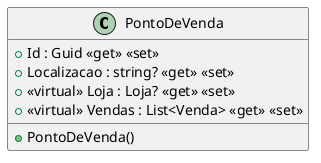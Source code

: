 @startuml
class PontoDeVenda {
    + PontoDeVenda()
    + Id : Guid <<get>> <<set>>
    + Localizacao : string? <<get>> <<set>>
    + <<virtual>> Loja : Loja? <<get>> <<set>>
    + <<virtual>> Vendas : List<Venda> <<get>> <<set>>
}
@enduml
